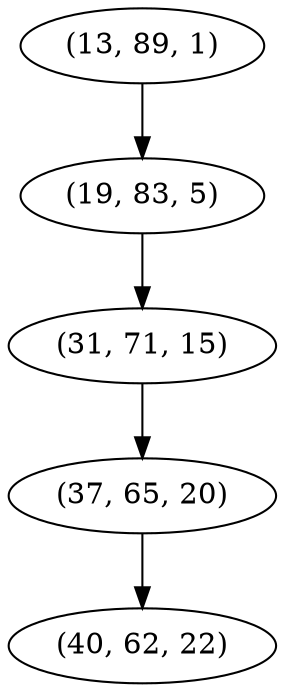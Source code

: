 digraph tree {
    "(13, 89, 1)";
    "(19, 83, 5)";
    "(31, 71, 15)";
    "(37, 65, 20)";
    "(40, 62, 22)";
    "(13, 89, 1)" -> "(19, 83, 5)";
    "(19, 83, 5)" -> "(31, 71, 15)";
    "(31, 71, 15)" -> "(37, 65, 20)";
    "(37, 65, 20)" -> "(40, 62, 22)";
}
